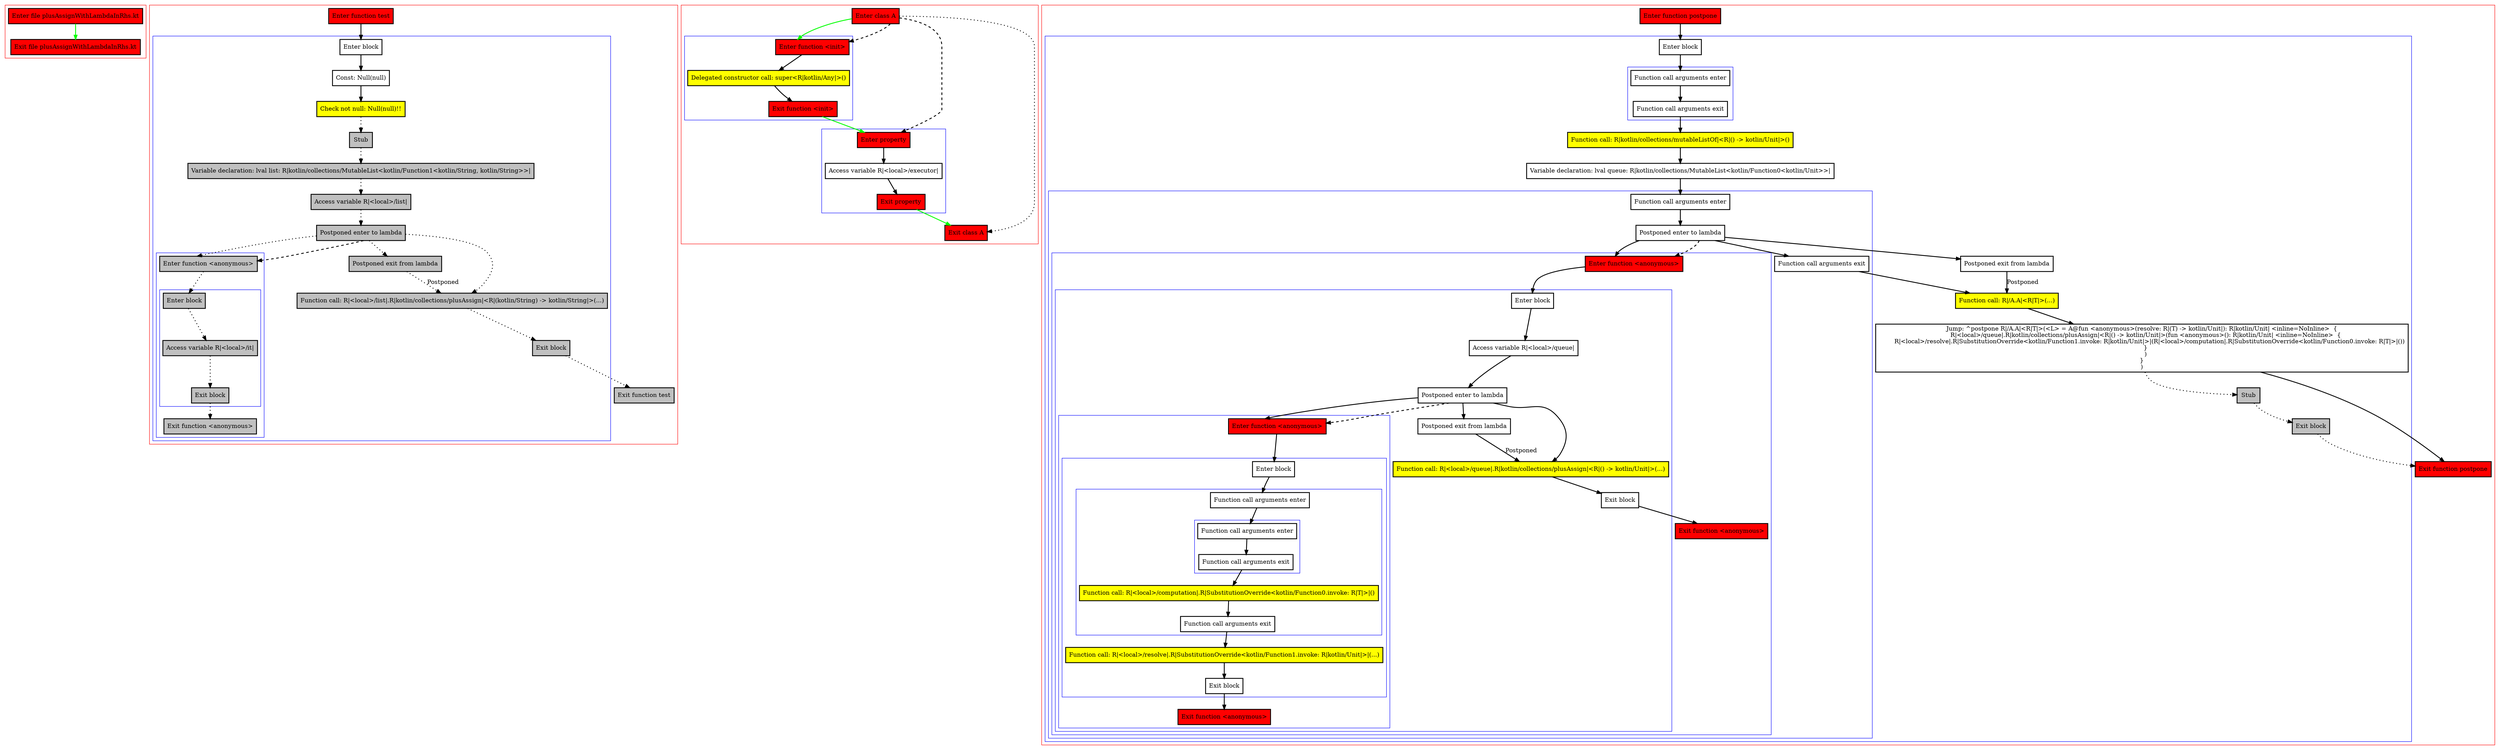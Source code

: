 digraph plusAssignWithLambdaInRhs_kt {
    graph [nodesep=3]
    node [shape=box penwidth=2]
    edge [penwidth=2]

    subgraph cluster_0 {
        color=red
        0 [label="Enter file plusAssignWithLambdaInRhs.kt" style="filled" fillcolor=red];
        1 [label="Exit file plusAssignWithLambdaInRhs.kt" style="filled" fillcolor=red];
    }
    0 -> {1} [color=green];

    subgraph cluster_1 {
        color=red
        2 [label="Enter function test" style="filled" fillcolor=red];
        subgraph cluster_2 {
            color=blue
            3 [label="Enter block"];
            4 [label="Const: Null(null)"];
            5 [label="Check not null: Null(null)!!" style="filled" fillcolor=yellow];
            6 [label="Stub" style="filled" fillcolor=gray];
            7 [label="Variable declaration: lval list: R|kotlin/collections/MutableList<kotlin/Function1<kotlin/String, kotlin/String>>|" style="filled" fillcolor=gray];
            8 [label="Access variable R|<local>/list|" style="filled" fillcolor=gray];
            9 [label="Postponed enter to lambda" style="filled" fillcolor=gray];
            subgraph cluster_3 {
                color=blue
                10 [label="Enter function <anonymous>" style="filled" fillcolor=gray];
                subgraph cluster_4 {
                    color=blue
                    11 [label="Enter block" style="filled" fillcolor=gray];
                    12 [label="Access variable R|<local>/it|" style="filled" fillcolor=gray];
                    13 [label="Exit block" style="filled" fillcolor=gray];
                }
                14 [label="Exit function <anonymous>" style="filled" fillcolor=gray];
            }
            15 [label="Postponed exit from lambda" style="filled" fillcolor=gray];
            16 [label="Function call: R|<local>/list|.R|kotlin/collections/plusAssign|<R|(kotlin/String) -> kotlin/String|>(...)" style="filled" fillcolor=gray];
            17 [label="Exit block" style="filled" fillcolor=gray];
        }
        18 [label="Exit function test" style="filled" fillcolor=gray];
    }
    2 -> {3};
    3 -> {4};
    4 -> {5};
    5 -> {6} [style=dotted];
    6 -> {7} [style=dotted];
    7 -> {8} [style=dotted];
    8 -> {9} [style=dotted];
    9 -> {10 15 16} [style=dotted];
    9 -> {10} [style=dashed];
    10 -> {11} [style=dotted];
    11 -> {12} [style=dotted];
    12 -> {13} [style=dotted];
    13 -> {14} [style=dotted];
    15 -> {16} [style=dotted label="Postponed"];
    16 -> {17} [style=dotted];
    17 -> {18} [style=dotted];

    subgraph cluster_5 {
        color=red
        19 [label="Enter class A" style="filled" fillcolor=red];
        subgraph cluster_6 {
            color=blue
            20 [label="Enter function <init>" style="filled" fillcolor=red];
            21 [label="Delegated constructor call: super<R|kotlin/Any|>()" style="filled" fillcolor=yellow];
            22 [label="Exit function <init>" style="filled" fillcolor=red];
        }
        subgraph cluster_7 {
            color=blue
            23 [label="Enter property" style="filled" fillcolor=red];
            24 [label="Access variable R|<local>/executor|"];
            25 [label="Exit property" style="filled" fillcolor=red];
        }
        26 [label="Exit class A" style="filled" fillcolor=red];
    }
    19 -> {20} [color=green];
    19 -> {26} [style=dotted];
    19 -> {20 23} [style=dashed];
    20 -> {21};
    21 -> {22};
    22 -> {23} [color=green];
    23 -> {24};
    24 -> {25};
    25 -> {26} [color=green];

    subgraph cluster_8 {
        color=red
        27 [label="Enter function postpone" style="filled" fillcolor=red];
        subgraph cluster_9 {
            color=blue
            28 [label="Enter block"];
            subgraph cluster_10 {
                color=blue
                29 [label="Function call arguments enter"];
                30 [label="Function call arguments exit"];
            }
            31 [label="Function call: R|kotlin/collections/mutableListOf|<R|() -> kotlin/Unit|>()" style="filled" fillcolor=yellow];
            32 [label="Variable declaration: lval queue: R|kotlin/collections/MutableList<kotlin/Function0<kotlin/Unit>>|"];
            subgraph cluster_11 {
                color=blue
                33 [label="Function call arguments enter"];
                34 [label="Postponed enter to lambda"];
                subgraph cluster_12 {
                    color=blue
                    35 [label="Enter function <anonymous>" style="filled" fillcolor=red];
                    subgraph cluster_13 {
                        color=blue
                        36 [label="Enter block"];
                        37 [label="Access variable R|<local>/queue|"];
                        38 [label="Postponed enter to lambda"];
                        subgraph cluster_14 {
                            color=blue
                            39 [label="Enter function <anonymous>" style="filled" fillcolor=red];
                            subgraph cluster_15 {
                                color=blue
                                40 [label="Enter block"];
                                subgraph cluster_16 {
                                    color=blue
                                    41 [label="Function call arguments enter"];
                                    subgraph cluster_17 {
                                        color=blue
                                        42 [label="Function call arguments enter"];
                                        43 [label="Function call arguments exit"];
                                    }
                                    44 [label="Function call: R|<local>/computation|.R|SubstitutionOverride<kotlin/Function0.invoke: R|T|>|()" style="filled" fillcolor=yellow];
                                    45 [label="Function call arguments exit"];
                                }
                                46 [label="Function call: R|<local>/resolve|.R|SubstitutionOverride<kotlin/Function1.invoke: R|kotlin/Unit|>|(...)" style="filled" fillcolor=yellow];
                                47 [label="Exit block"];
                            }
                            48 [label="Exit function <anonymous>" style="filled" fillcolor=red];
                        }
                        49 [label="Postponed exit from lambda"];
                        50 [label="Function call: R|<local>/queue|.R|kotlin/collections/plusAssign|<R|() -> kotlin/Unit|>(...)" style="filled" fillcolor=yellow];
                        51 [label="Exit block"];
                    }
                    52 [label="Exit function <anonymous>" style="filled" fillcolor=red];
                }
                53 [label="Function call arguments exit"];
            }
            54 [label="Postponed exit from lambda"];
            55 [label="Function call: R|/A.A|<R|T|>(...)" style="filled" fillcolor=yellow];
            56 [label="Jump: ^postpone R|/A.A|<R|T|>(<L> = A@fun <anonymous>(resolve: R|(T) -> kotlin/Unit|): R|kotlin/Unit| <inline=NoInline>  {
    R|<local>/queue|.R|kotlin/collections/plusAssign|<R|() -> kotlin/Unit|>(fun <anonymous>(): R|kotlin/Unit| <inline=NoInline>  {
        R|<local>/resolve|.R|SubstitutionOverride<kotlin/Function1.invoke: R|kotlin/Unit|>|(R|<local>/computation|.R|SubstitutionOverride<kotlin/Function0.invoke: R|T|>|())
    }
    )
}
)"];
            57 [label="Stub" style="filled" fillcolor=gray];
            58 [label="Exit block" style="filled" fillcolor=gray];
        }
        59 [label="Exit function postpone" style="filled" fillcolor=red];
    }
    27 -> {28};
    28 -> {29};
    29 -> {30};
    30 -> {31};
    31 -> {32};
    32 -> {33};
    33 -> {34};
    34 -> {35 53 54};
    34 -> {35} [style=dashed];
    35 -> {36};
    36 -> {37};
    37 -> {38};
    38 -> {39 49 50};
    38 -> {39} [style=dashed];
    39 -> {40};
    40 -> {41};
    41 -> {42};
    42 -> {43};
    43 -> {44};
    44 -> {45};
    45 -> {46};
    46 -> {47};
    47 -> {48};
    49 -> {50} [label="Postponed"];
    50 -> {51};
    51 -> {52};
    53 -> {55};
    54 -> {55} [label="Postponed"];
    55 -> {56};
    56 -> {59};
    56 -> {57} [style=dotted];
    57 -> {58} [style=dotted];
    58 -> {59} [style=dotted];

}
